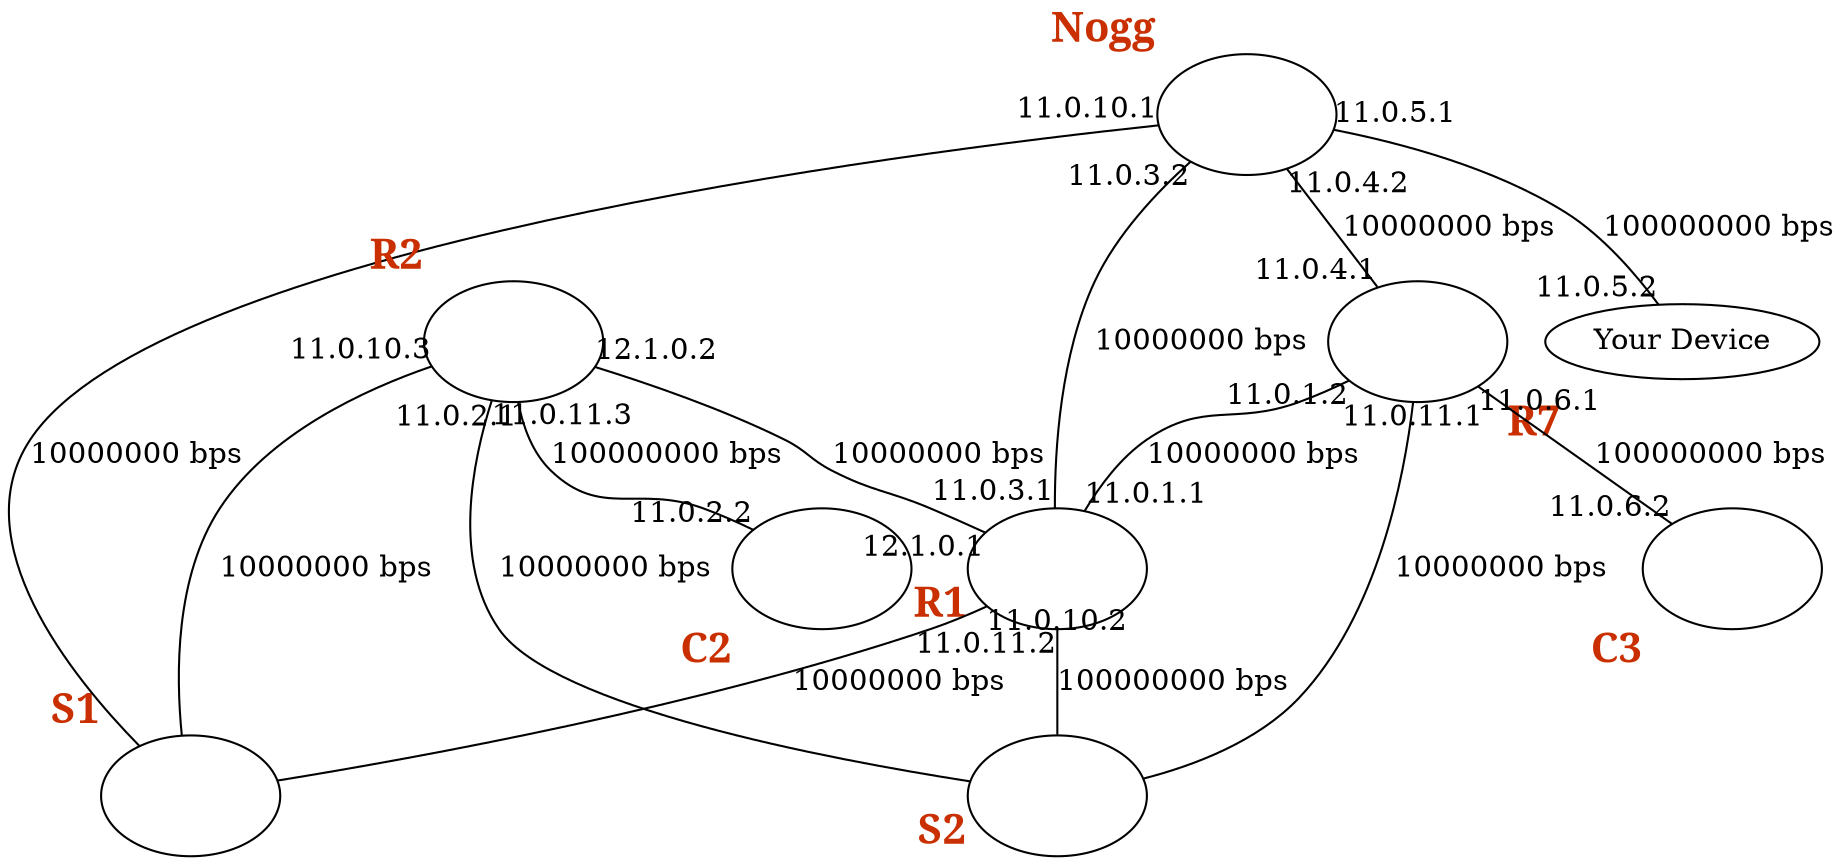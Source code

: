 // Network layout
digraph {
	Nogg [label="" fixedsize=true fontcolor="#c92f00" fontname=bold fontsize=20 height=0.8 image="./router.png" width=1.2 xlabel=Nogg]
	R7 [label="" fixedsize=true fontcolor="#c92f00" fontname=bold fontsize=20 height=0.8 image="./router.png" width=1.2 xlabel=R7]
	R2 [label="" fixedsize=true fontcolor="#c92f00" fontname=bold fontsize=20 height=0.8 image="./router.png" width=1.2 xlabel=R2]
	R1 [label="" fixedsize=true fontcolor="#c92f00" fontname=bold fontsize=20 height=0.8 image="./router.png" width=1.2 xlabel=R1]
	C3 [label="" fixedsize=true fontcolor="#c92f00" fontname=bold fontsize=20 height=0.8 image="./router.png" width=1.2 xlabel=C3]
	C2 [label="" fixedsize=true fontcolor="#c92f00" fontname=bold fontsize=20 height=0.8 image="./router.png" width=1.2 xlabel=C2]
	S1 [label="" fixedsize=true fontcolor="#c92f00" fontname=bold fontsize=20 height=0.8 image="./switch.png" width=1.2 xlabel=S1]
	Nogg -> S1 [label="10000000 bps" arrowhead=none taillabel="11.0.10.1" xlabel=""]
	S2 [label="" fixedsize=true fontcolor="#c92f00" fontname=bold fontsize=20 height=0.8 image="./switch.png" width=1.2 xlabel=S2]
	R7 -> S2 [label="10000000 bps" arrowhead=none taillabel="11.0.11.1" xlabel=""]
	R2 -> S1 [label="10000000 bps" arrowhead=none taillabel="11.0.10.3" xlabel=""]
	R2 -> S2 [label="10000000 bps" arrowhead=none taillabel="11.0.11.3" xlabel=""]
	R1 -> S2 [label="100000000 bps" arrowhead=none taillabel="11.0.11.2" xlabel=""]
	R1 -> S1 [label="10000000 bps" arrowhead=none taillabel="11.0.10.2" xlabel=""]
	Nogg -> "Your Device" [label="100000000 bps" arrowhead=none headlabel="11.0.5.2" taillabel="11.0.5.1" xlabel=""]
	Nogg -> R7 [label="10000000 bps" arrowhead=none headlabel="11.0.4.1" taillabel="11.0.4.2" xlabel=""]
	Nogg -> R1 [label="10000000 bps" arrowhead=none headlabel="11.0.3.1" taillabel="11.0.3.2" xlabel=""]
	R7 -> C3 [label="100000000 bps" arrowhead=none headlabel="11.0.6.2" taillabel="11.0.6.1" xlabel=""]
	R7 -> R1 [label="10000000 bps" arrowhead=none headlabel="11.0.1.1" taillabel="11.0.1.2" xlabel=""]
	R2 -> C2 [label="100000000 bps" arrowhead=none headlabel="11.0.2.2" taillabel="11.0.2.1" xlabel=""]
	R2 -> R1 [label="10000000 bps" arrowhead=none headlabel="12.1.0.1" taillabel="12.1.0.2" xlabel=""]
}
